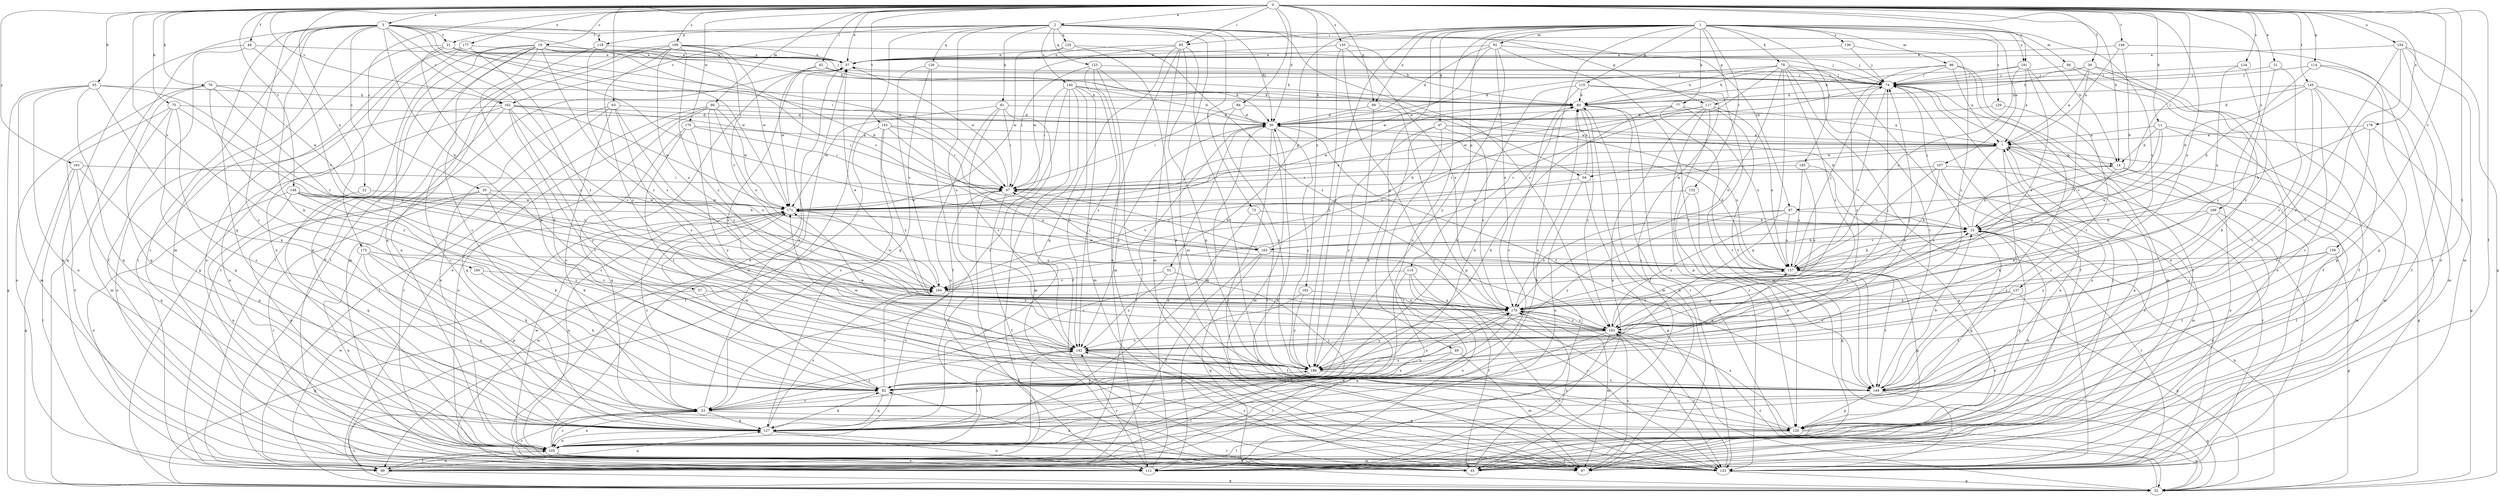 strict digraph  {
0;
1;
2;
3;
7;
11;
14;
15;
19;
20;
21;
22;
23;
30;
31;
37;
39;
44;
45;
47;
49;
51;
52;
55;
57;
59;
60;
62;
63;
65;
67;
73;
74;
75;
76;
77;
79;
81;
82;
84;
87;
89;
90;
92;
94;
96;
97;
99;
105;
107;
112;
114;
115;
116;
117;
119;
120;
123;
125;
126;
127;
129;
132;
133;
134;
135;
136;
137;
140;
142;
143;
145;
146;
148;
149;
154;
157;
159;
160;
162;
163;
164;
170;
171;
175;
177;
178;
179;
182;
183;
185;
186;
189;
190;
191;
193;
0 -> 2  [label=a];
0 -> 3  [label=a];
0 -> 11  [label=b];
0 -> 14  [label=b];
0 -> 19  [label=c];
0 -> 20  [label=c];
0 -> 30  [label=d];
0 -> 31  [label=e];
0 -> 37  [label=e];
0 -> 39  [label=f];
0 -> 44  [label=f];
0 -> 45  [label=f];
0 -> 55  [label=h];
0 -> 62  [label=i];
0 -> 63  [label=i];
0 -> 65  [label=i];
0 -> 75  [label=k];
0 -> 76  [label=k];
0 -> 84  [label=l];
0 -> 87  [label=l];
0 -> 90  [label=m];
0 -> 99  [label=n];
0 -> 114  [label=p];
0 -> 134  [label=s];
0 -> 135  [label=s];
0 -> 143  [label=t];
0 -> 145  [label=t];
0 -> 146  [label=t];
0 -> 148  [label=t];
0 -> 149  [label=t];
0 -> 154  [label=u];
0 -> 159  [label=v];
0 -> 160  [label=v];
0 -> 162  [label=v];
0 -> 170  [label=w];
0 -> 175  [label=x];
0 -> 177  [label=x];
0 -> 178  [label=x];
0 -> 179  [label=x];
0 -> 182  [label=y];
0 -> 183  [label=y];
0 -> 189  [label=z];
0 -> 190  [label=z];
0 -> 191  [label=z];
1 -> 47  [label=g];
1 -> 49  [label=g];
1 -> 51  [label=g];
1 -> 65  [label=i];
1 -> 77  [label=k];
1 -> 79  [label=k];
1 -> 92  [label=m];
1 -> 94  [label=m];
1 -> 96  [label=m];
1 -> 99  [label=n];
1 -> 105  [label=n];
1 -> 107  [label=o];
1 -> 112  [label=o];
1 -> 115  [label=p];
1 -> 116  [label=p];
1 -> 117  [label=p];
1 -> 129  [label=r];
1 -> 132  [label=r];
1 -> 136  [label=s];
1 -> 137  [label=s];
1 -> 185  [label=y];
1 -> 186  [label=y];
1 -> 191  [label=z];
2 -> 21  [label=c];
2 -> 30  [label=d];
2 -> 73  [label=j];
2 -> 81  [label=k];
2 -> 87  [label=l];
2 -> 89  [label=l];
2 -> 97  [label=m];
2 -> 117  [label=p];
2 -> 119  [label=p];
2 -> 123  [label=q];
2 -> 125  [label=q];
2 -> 126  [label=q];
2 -> 140  [label=s];
2 -> 142  [label=s];
2 -> 162  [label=v];
2 -> 193  [label=z];
3 -> 14  [label=b];
3 -> 21  [label=c];
3 -> 22  [label=c];
3 -> 23  [label=c];
3 -> 52  [label=g];
3 -> 57  [label=h];
3 -> 59  [label=h];
3 -> 67  [label=i];
3 -> 82  [label=k];
3 -> 97  [label=m];
3 -> 119  [label=p];
3 -> 127  [label=q];
3 -> 133  [label=r];
3 -> 142  [label=s];
3 -> 162  [label=v];
3 -> 163  [label=v];
7 -> 14  [label=b];
7 -> 52  [label=g];
7 -> 59  [label=h];
7 -> 82  [label=k];
7 -> 112  [label=o];
7 -> 171  [label=w];
7 -> 193  [label=z];
11 -> 7  [label=a];
11 -> 14  [label=b];
11 -> 45  [label=f];
11 -> 97  [label=m];
11 -> 157  [label=u];
11 -> 163  [label=v];
14 -> 67  [label=i];
14 -> 89  [label=l];
14 -> 97  [label=m];
14 -> 157  [label=u];
15 -> 14  [label=b];
15 -> 74  [label=j];
15 -> 120  [label=p];
15 -> 127  [label=q];
15 -> 133  [label=r];
15 -> 163  [label=v];
19 -> 15  [label=b];
19 -> 23  [label=c];
19 -> 37  [label=e];
19 -> 45  [label=f];
19 -> 74  [label=j];
19 -> 82  [label=k];
19 -> 89  [label=l];
19 -> 105  [label=n];
19 -> 127  [label=q];
19 -> 163  [label=v];
19 -> 193  [label=z];
20 -> 82  [label=k];
20 -> 105  [label=n];
20 -> 133  [label=r];
20 -> 163  [label=v];
20 -> 171  [label=w];
21 -> 37  [label=e];
21 -> 60  [label=h];
21 -> 67  [label=i];
21 -> 82  [label=k];
21 -> 89  [label=l];
21 -> 112  [label=o];
21 -> 171  [label=w];
22 -> 127  [label=q];
22 -> 171  [label=w];
23 -> 37  [label=e];
23 -> 105  [label=n];
23 -> 120  [label=p];
23 -> 127  [label=q];
23 -> 142  [label=s];
30 -> 7  [label=a];
30 -> 89  [label=l];
30 -> 97  [label=m];
30 -> 127  [label=q];
30 -> 133  [label=r];
30 -> 142  [label=s];
30 -> 149  [label=t];
30 -> 186  [label=y];
31 -> 74  [label=j];
31 -> 142  [label=s];
31 -> 193  [label=z];
37 -> 74  [label=j];
37 -> 186  [label=y];
39 -> 7  [label=a];
39 -> 45  [label=f];
39 -> 60  [label=h];
39 -> 74  [label=j];
39 -> 82  [label=k];
39 -> 179  [label=x];
44 -> 37  [label=e];
44 -> 45  [label=f];
44 -> 112  [label=o];
44 -> 164  [label=v];
45 -> 74  [label=j];
45 -> 82  [label=k];
45 -> 142  [label=s];
45 -> 179  [label=x];
47 -> 7  [label=a];
47 -> 82  [label=k];
47 -> 89  [label=l];
47 -> 157  [label=u];
47 -> 179  [label=x];
47 -> 186  [label=y];
49 -> 89  [label=l];
49 -> 97  [label=m];
49 -> 186  [label=y];
51 -> 23  [label=c];
51 -> 142  [label=s];
51 -> 164  [label=v];
52 -> 15  [label=b];
52 -> 23  [label=c];
52 -> 171  [label=w];
52 -> 193  [label=z];
55 -> 52  [label=g];
55 -> 60  [label=h];
55 -> 82  [label=k];
55 -> 97  [label=m];
55 -> 105  [label=n];
55 -> 127  [label=q];
55 -> 164  [label=v];
57 -> 52  [label=g];
57 -> 149  [label=t];
57 -> 179  [label=x];
59 -> 52  [label=g];
59 -> 60  [label=h];
59 -> 105  [label=n];
59 -> 164  [label=v];
60 -> 30  [label=d];
60 -> 52  [label=g];
60 -> 97  [label=m];
60 -> 133  [label=r];
60 -> 171  [label=w];
60 -> 193  [label=z];
62 -> 60  [label=h];
62 -> 74  [label=j];
62 -> 89  [label=l];
62 -> 171  [label=w];
63 -> 23  [label=c];
63 -> 30  [label=d];
63 -> 105  [label=n];
63 -> 133  [label=r];
63 -> 142  [label=s];
63 -> 193  [label=z];
65 -> 37  [label=e];
65 -> 97  [label=m];
65 -> 112  [label=o];
65 -> 120  [label=p];
65 -> 127  [label=q];
65 -> 149  [label=t];
65 -> 171  [label=w];
67 -> 7  [label=a];
67 -> 37  [label=e];
67 -> 45  [label=f];
67 -> 112  [label=o];
67 -> 171  [label=w];
73 -> 15  [label=b];
73 -> 23  [label=c];
73 -> 149  [label=t];
74 -> 60  [label=h];
74 -> 97  [label=m];
74 -> 112  [label=o];
74 -> 164  [label=v];
74 -> 171  [label=w];
75 -> 23  [label=c];
75 -> 30  [label=d];
75 -> 45  [label=f];
75 -> 97  [label=m];
75 -> 127  [label=q];
75 -> 164  [label=v];
76 -> 60  [label=h];
76 -> 112  [label=o];
76 -> 127  [label=q];
76 -> 171  [label=w];
76 -> 179  [label=x];
76 -> 186  [label=y];
77 -> 7  [label=a];
77 -> 30  [label=d];
77 -> 82  [label=k];
77 -> 149  [label=t];
77 -> 157  [label=u];
79 -> 30  [label=d];
79 -> 45  [label=f];
79 -> 60  [label=h];
79 -> 74  [label=j];
79 -> 127  [label=q];
79 -> 133  [label=r];
79 -> 149  [label=t];
79 -> 164  [label=v];
79 -> 179  [label=x];
79 -> 193  [label=z];
81 -> 30  [label=d];
81 -> 67  [label=i];
81 -> 97  [label=m];
81 -> 105  [label=n];
81 -> 142  [label=s];
81 -> 171  [label=w];
82 -> 23  [label=c];
82 -> 60  [label=h];
82 -> 127  [label=q];
82 -> 164  [label=v];
82 -> 171  [label=w];
82 -> 179  [label=x];
82 -> 186  [label=y];
84 -> 15  [label=b];
84 -> 30  [label=d];
84 -> 67  [label=i];
84 -> 186  [label=y];
87 -> 15  [label=b];
87 -> 157  [label=u];
87 -> 179  [label=x];
87 -> 186  [label=y];
87 -> 193  [label=z];
89 -> 37  [label=e];
89 -> 52  [label=g];
89 -> 105  [label=n];
89 -> 127  [label=q];
90 -> 30  [label=d];
90 -> 89  [label=l];
90 -> 112  [label=o];
90 -> 127  [label=q];
90 -> 157  [label=u];
90 -> 171  [label=w];
90 -> 179  [label=x];
92 -> 30  [label=d];
92 -> 37  [label=e];
92 -> 74  [label=j];
92 -> 149  [label=t];
92 -> 171  [label=w];
92 -> 179  [label=x];
92 -> 186  [label=y];
94 -> 45  [label=f];
94 -> 74  [label=j];
94 -> 112  [label=o];
96 -> 7  [label=a];
96 -> 45  [label=f];
96 -> 60  [label=h];
96 -> 74  [label=j];
96 -> 142  [label=s];
96 -> 149  [label=t];
97 -> 7  [label=a];
97 -> 60  [label=h];
97 -> 193  [label=z];
99 -> 23  [label=c];
99 -> 30  [label=d];
99 -> 120  [label=p];
105 -> 15  [label=b];
105 -> 23  [label=c];
105 -> 37  [label=e];
105 -> 45  [label=f];
105 -> 60  [label=h];
105 -> 67  [label=i];
105 -> 89  [label=l];
105 -> 97  [label=m];
105 -> 112  [label=o];
105 -> 133  [label=r];
105 -> 171  [label=w];
107 -> 67  [label=i];
107 -> 97  [label=m];
107 -> 133  [label=r];
107 -> 157  [label=u];
107 -> 179  [label=x];
112 -> 23  [label=c];
112 -> 30  [label=d];
112 -> 142  [label=s];
114 -> 15  [label=b];
114 -> 45  [label=f];
114 -> 74  [label=j];
114 -> 120  [label=p];
115 -> 23  [label=c];
115 -> 45  [label=f];
115 -> 60  [label=h];
115 -> 82  [label=k];
115 -> 97  [label=m];
116 -> 45  [label=f];
116 -> 105  [label=n];
116 -> 112  [label=o];
116 -> 133  [label=r];
116 -> 164  [label=v];
117 -> 30  [label=d];
117 -> 105  [label=n];
117 -> 120  [label=p];
117 -> 133  [label=r];
117 -> 149  [label=t];
117 -> 157  [label=u];
117 -> 164  [label=v];
119 -> 37  [label=e];
119 -> 105  [label=n];
119 -> 193  [label=z];
120 -> 7  [label=a];
120 -> 52  [label=g];
120 -> 89  [label=l];
120 -> 179  [label=x];
123 -> 30  [label=d];
123 -> 67  [label=i];
123 -> 74  [label=j];
123 -> 97  [label=m];
123 -> 133  [label=r];
123 -> 142  [label=s];
125 -> 37  [label=e];
125 -> 120  [label=p];
125 -> 171  [label=w];
125 -> 193  [label=z];
126 -> 45  [label=f];
126 -> 74  [label=j];
126 -> 127  [label=q];
126 -> 164  [label=v];
127 -> 7  [label=a];
127 -> 82  [label=k];
127 -> 105  [label=n];
127 -> 112  [label=o];
127 -> 133  [label=r];
127 -> 142  [label=s];
127 -> 164  [label=v];
127 -> 179  [label=x];
129 -> 30  [label=d];
129 -> 133  [label=r];
132 -> 52  [label=g];
132 -> 120  [label=p];
132 -> 171  [label=w];
133 -> 30  [label=d];
133 -> 37  [label=e];
133 -> 52  [label=g];
133 -> 74  [label=j];
133 -> 171  [label=w];
133 -> 193  [label=z];
134 -> 74  [label=j];
134 -> 157  [label=u];
134 -> 193  [label=z];
135 -> 37  [label=e];
135 -> 60  [label=h];
135 -> 133  [label=r];
135 -> 179  [label=x];
135 -> 186  [label=y];
136 -> 37  [label=e];
136 -> 74  [label=j];
136 -> 193  [label=z];
137 -> 52  [label=g];
137 -> 142  [label=s];
137 -> 149  [label=t];
137 -> 179  [label=x];
140 -> 23  [label=c];
140 -> 30  [label=d];
140 -> 45  [label=f];
140 -> 60  [label=h];
140 -> 67  [label=i];
140 -> 89  [label=l];
140 -> 97  [label=m];
140 -> 142  [label=s];
142 -> 74  [label=j];
142 -> 105  [label=n];
142 -> 149  [label=t];
142 -> 171  [label=w];
142 -> 186  [label=y];
143 -> 7  [label=a];
143 -> 23  [label=c];
143 -> 67  [label=i];
143 -> 89  [label=l];
143 -> 179  [label=x];
143 -> 193  [label=z];
145 -> 15  [label=b];
145 -> 23  [label=c];
145 -> 30  [label=d];
145 -> 60  [label=h];
145 -> 97  [label=m];
145 -> 120  [label=p];
145 -> 149  [label=t];
146 -> 7  [label=a];
146 -> 15  [label=b];
146 -> 37  [label=e];
146 -> 133  [label=r];
148 -> 15  [label=b];
148 -> 82  [label=k];
148 -> 105  [label=n];
148 -> 112  [label=o];
148 -> 142  [label=s];
148 -> 171  [label=w];
148 -> 186  [label=y];
149 -> 15  [label=b];
149 -> 52  [label=g];
149 -> 120  [label=p];
149 -> 133  [label=r];
154 -> 37  [label=e];
154 -> 52  [label=g];
154 -> 97  [label=m];
154 -> 112  [label=o];
154 -> 149  [label=t];
154 -> 186  [label=y];
157 -> 15  [label=b];
157 -> 30  [label=d];
157 -> 67  [label=i];
157 -> 74  [label=j];
157 -> 112  [label=o];
157 -> 120  [label=p];
157 -> 149  [label=t];
157 -> 164  [label=v];
157 -> 171  [label=w];
159 -> 52  [label=g];
159 -> 149  [label=t];
159 -> 157  [label=u];
159 -> 193  [label=z];
160 -> 82  [label=k];
160 -> 164  [label=v];
162 -> 23  [label=c];
162 -> 30  [label=d];
162 -> 67  [label=i];
162 -> 105  [label=n];
162 -> 112  [label=o];
162 -> 149  [label=t];
162 -> 164  [label=v];
162 -> 171  [label=w];
162 -> 186  [label=y];
163 -> 15  [label=b];
163 -> 52  [label=g];
163 -> 60  [label=h];
163 -> 67  [label=i];
163 -> 89  [label=l];
163 -> 157  [label=u];
164 -> 171  [label=w];
164 -> 179  [label=x];
170 -> 7  [label=a];
170 -> 67  [label=i];
170 -> 127  [label=q];
170 -> 149  [label=t];
170 -> 186  [label=y];
171 -> 15  [label=b];
171 -> 23  [label=c];
171 -> 105  [label=n];
175 -> 82  [label=k];
175 -> 105  [label=n];
175 -> 120  [label=p];
175 -> 127  [label=q];
175 -> 157  [label=u];
177 -> 37  [label=e];
177 -> 52  [label=g];
177 -> 105  [label=n];
177 -> 193  [label=z];
178 -> 7  [label=a];
178 -> 15  [label=b];
178 -> 52  [label=g];
178 -> 149  [label=t];
179 -> 37  [label=e];
179 -> 97  [label=m];
179 -> 105  [label=n];
179 -> 186  [label=y];
179 -> 193  [label=z];
182 -> 112  [label=o];
182 -> 179  [label=x];
182 -> 186  [label=y];
183 -> 52  [label=g];
183 -> 67  [label=i];
183 -> 89  [label=l];
183 -> 120  [label=p];
183 -> 127  [label=q];
185 -> 67  [label=i];
185 -> 120  [label=p];
185 -> 157  [label=u];
185 -> 179  [label=x];
186 -> 82  [label=k];
186 -> 89  [label=l];
186 -> 149  [label=t];
186 -> 157  [label=u];
186 -> 171  [label=w];
189 -> 15  [label=b];
189 -> 112  [label=o];
189 -> 133  [label=r];
189 -> 179  [label=x];
189 -> 186  [label=y];
190 -> 37  [label=e];
190 -> 74  [label=j];
190 -> 89  [label=l];
190 -> 97  [label=m];
190 -> 142  [label=s];
190 -> 164  [label=v];
190 -> 171  [label=w];
190 -> 179  [label=x];
190 -> 193  [label=z];
191 -> 7  [label=a];
191 -> 60  [label=h];
191 -> 74  [label=j];
191 -> 149  [label=t];
191 -> 157  [label=u];
191 -> 179  [label=x];
193 -> 15  [label=b];
193 -> 74  [label=j];
193 -> 112  [label=o];
193 -> 127  [label=q];
193 -> 133  [label=r];
193 -> 142  [label=s];
193 -> 157  [label=u];
193 -> 179  [label=x];
}
